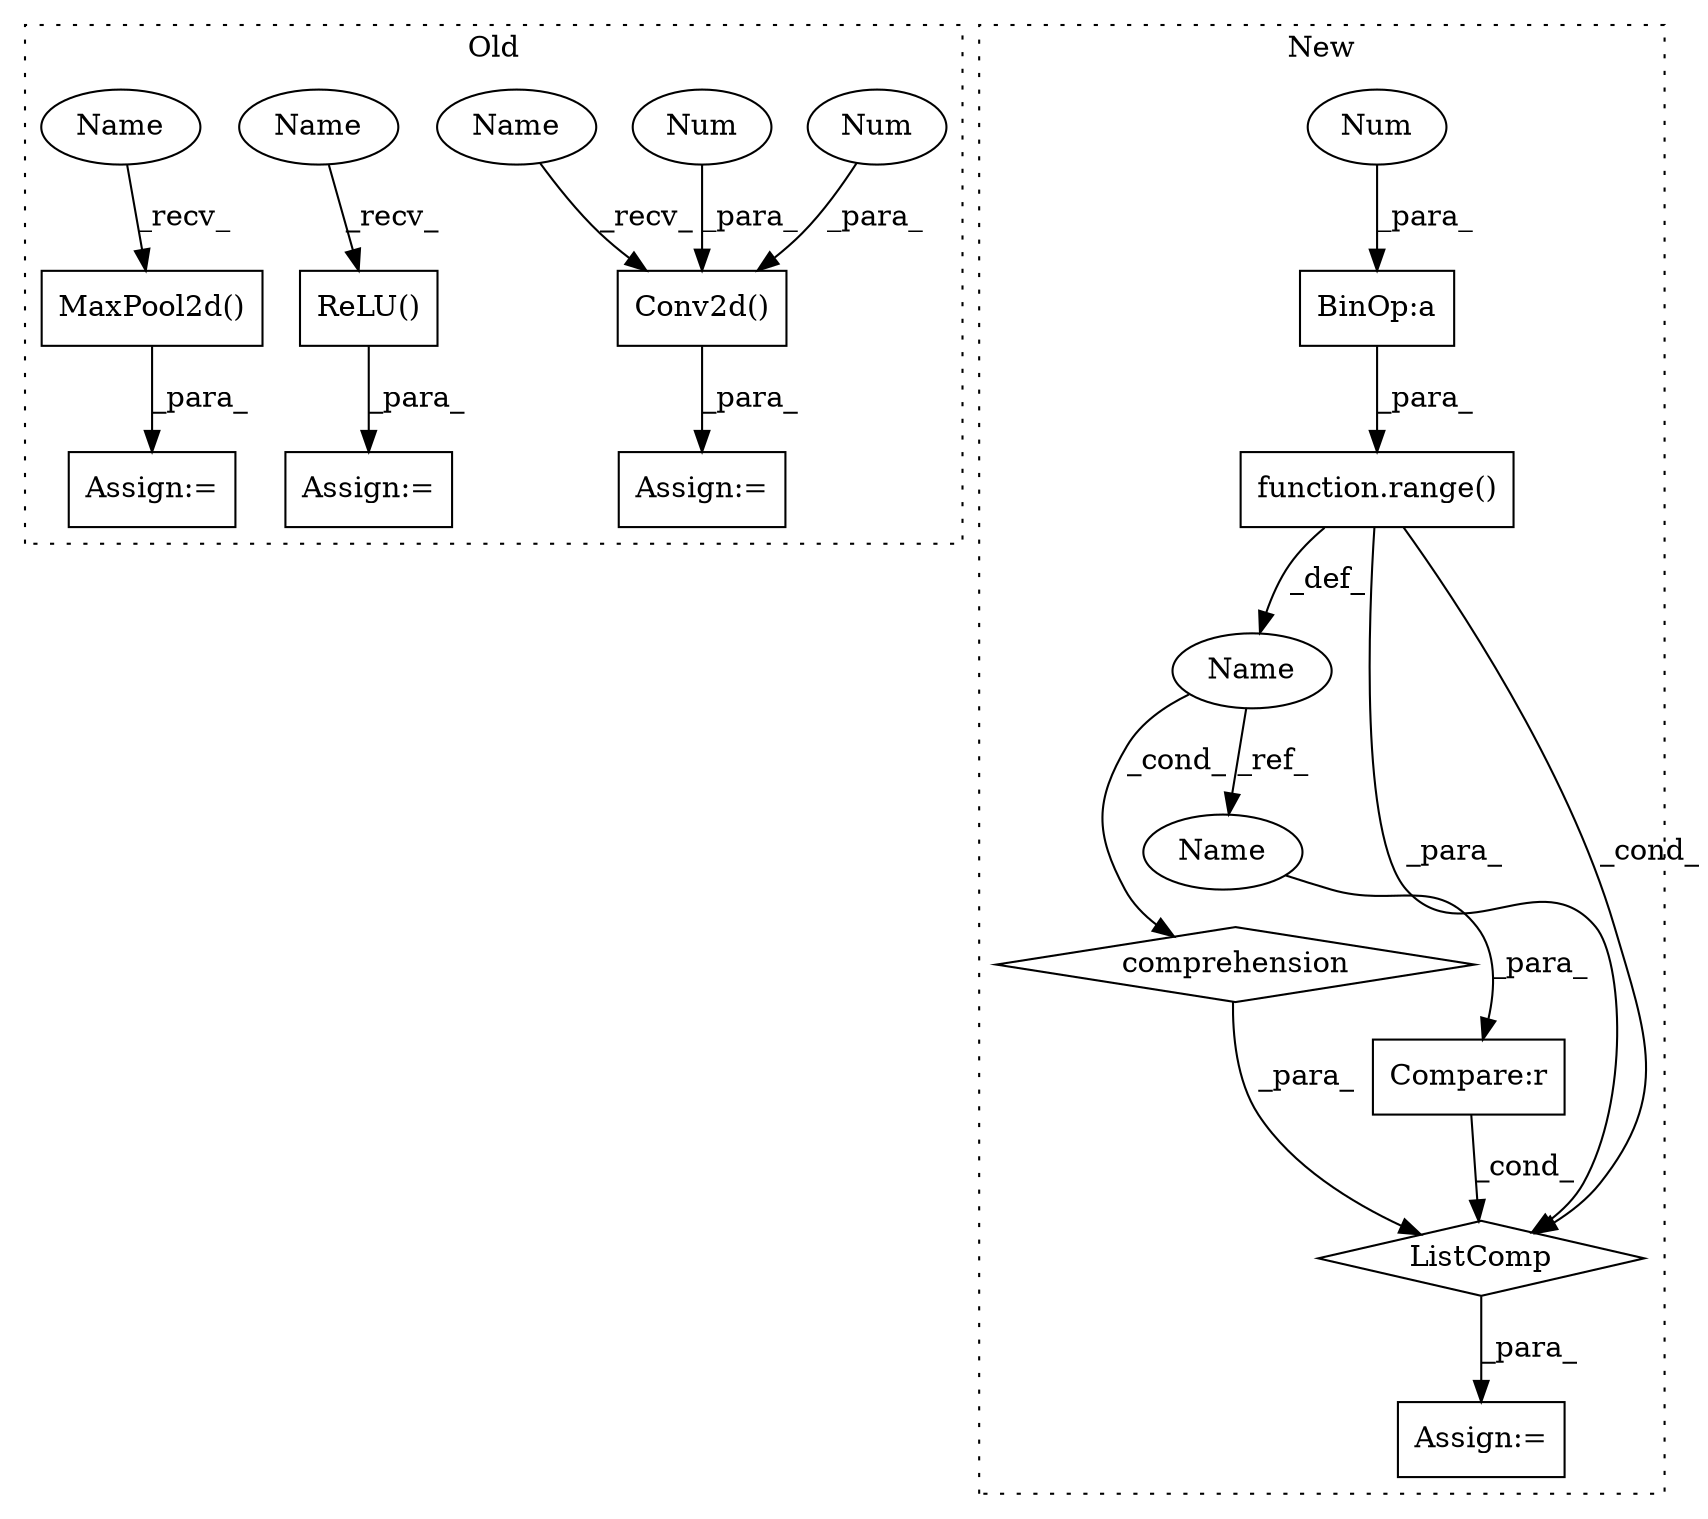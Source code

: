 digraph G {
subgraph cluster0 {
1 [label="ReLU()" a="75" s="9103" l="21" shape="box"];
3 [label="Conv2d()" a="75" s="8821,8849" l="23,49" shape="box"];
4 [label="Assign:=" a="68" s="9100" l="3" shape="box"];
5 [label="Assign:=" a="68" s="8818" l="3" shape="box"];
6 [label="MaxPool2d()" a="75" s="9148" l="48" shape="box"];
13 [label="Num" a="76" s="8844" l="1" shape="ellipse"];
14 [label="Num" a="76" s="8847" l="2" shape="ellipse"];
16 [label="Assign:=" a="68" s="9145" l="3" shape="box"];
17 [label="Name" a="87" s="8821" l="2" shape="ellipse"];
18 [label="Name" a="87" s="9103" l="2" shape="ellipse"];
19 [label="Name" a="87" s="9148" l="2" shape="ellipse"];
label = "Old";
style="dotted";
}
subgraph cluster1 {
2 [label="function.range()" a="75" s="8487,8507" l="6,1" shape="box"];
7 [label="BinOp:a" a="82" s="8503" l="3" shape="box"];
8 [label="Compare:r" a="40" s="8459" l="18" shape="box"];
9 [label="Name" a="87" s="8482" l="1" shape="ellipse"];
10 [label="comprehension" a="45" s="8478" l="3" shape="diamond"];
11 [label="ListComp" a="106" s="8458" l="51" shape="diamond"];
12 [label="Num" a="76" s="8506" l="1" shape="ellipse"];
15 [label="Assign:=" a="68" s="8455" l="3" shape="box"];
20 [label="Name" a="87" s="8459" l="1" shape="ellipse"];
label = "New";
style="dotted";
}
1 -> 4 [label="_para_"];
2 -> 11 [label="_para_"];
2 -> 11 [label="_cond_"];
2 -> 9 [label="_def_"];
3 -> 5 [label="_para_"];
6 -> 16 [label="_para_"];
7 -> 2 [label="_para_"];
8 -> 11 [label="_cond_"];
9 -> 10 [label="_cond_"];
9 -> 20 [label="_ref_"];
10 -> 11 [label="_para_"];
11 -> 15 [label="_para_"];
12 -> 7 [label="_para_"];
13 -> 3 [label="_para_"];
14 -> 3 [label="_para_"];
17 -> 3 [label="_recv_"];
18 -> 1 [label="_recv_"];
19 -> 6 [label="_recv_"];
20 -> 8 [label="_para_"];
}